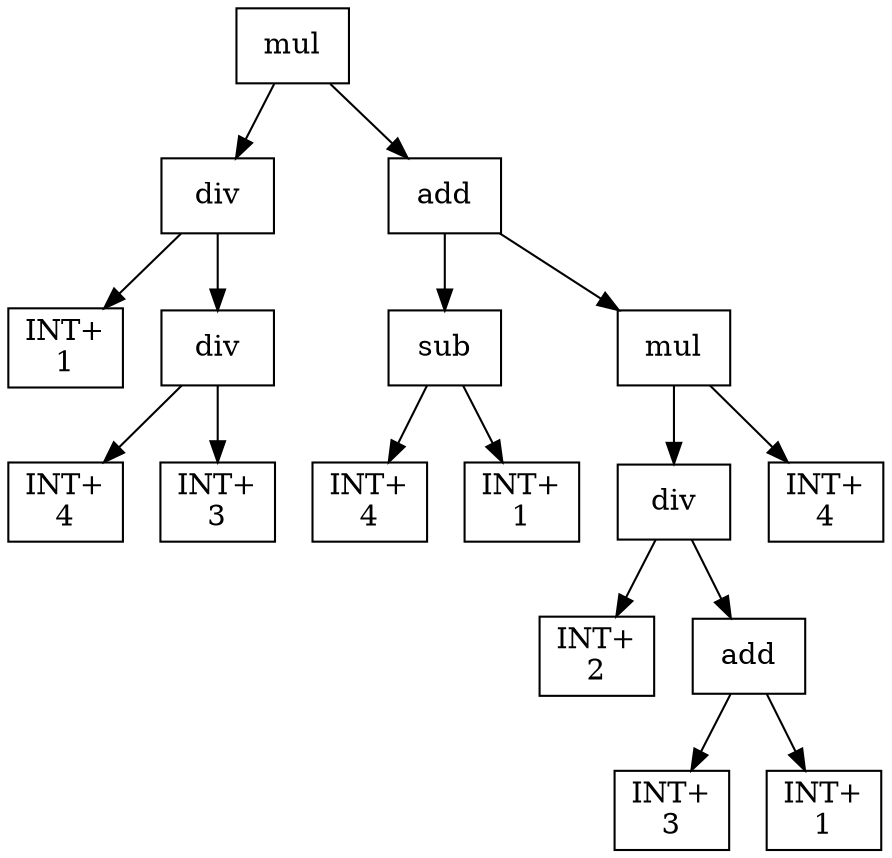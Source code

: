 digraph expr {
  node [shape=box];
  n1 [label="mul"];
  n2 [label="div"];
  n3 [label="INT+\n1"];
  n4 [label="div"];
  n5 [label="INT+\n4"];
  n6 [label="INT+\n3"];
  n4 -> n5;
  n4 -> n6;
  n2 -> n3;
  n2 -> n4;
  n7 [label="add"];
  n8 [label="sub"];
  n9 [label="INT+\n4"];
  n10 [label="INT+\n1"];
  n8 -> n9;
  n8 -> n10;
  n11 [label="mul"];
  n12 [label="div"];
  n13 [label="INT+\n2"];
  n14 [label="add"];
  n15 [label="INT+\n3"];
  n16 [label="INT+\n1"];
  n14 -> n15;
  n14 -> n16;
  n12 -> n13;
  n12 -> n14;
  n17 [label="INT+\n4"];
  n11 -> n12;
  n11 -> n17;
  n7 -> n8;
  n7 -> n11;
  n1 -> n2;
  n1 -> n7;
}